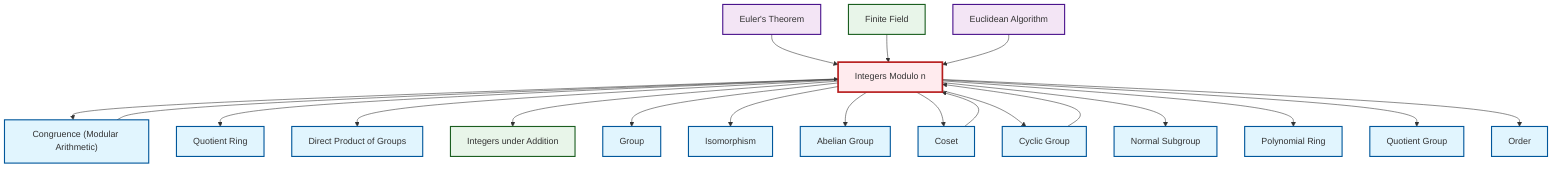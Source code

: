 graph TD
    classDef definition fill:#e1f5fe,stroke:#01579b,stroke-width:2px
    classDef theorem fill:#f3e5f5,stroke:#4a148c,stroke-width:2px
    classDef axiom fill:#fff3e0,stroke:#e65100,stroke-width:2px
    classDef example fill:#e8f5e9,stroke:#1b5e20,stroke-width:2px
    classDef current fill:#ffebee,stroke:#b71c1c,stroke-width:3px
    def-quotient-group["Quotient Group"]:::definition
    thm-euclidean-algorithm["Euclidean Algorithm"]:::theorem
    def-congruence["Congruence (Modular Arithmetic)"]:::definition
    ex-quotient-integers-mod-n["Integers Modulo n"]:::example
    def-isomorphism["Isomorphism"]:::definition
    ex-integers-addition["Integers under Addition"]:::example
    def-cyclic-group["Cyclic Group"]:::definition
    def-normal-subgroup["Normal Subgroup"]:::definition
    thm-euler["Euler's Theorem"]:::theorem
    def-direct-product["Direct Product of Groups"]:::definition
    def-coset["Coset"]:::definition
    def-order["Order"]:::definition
    def-polynomial-ring["Polynomial Ring"]:::definition
    def-group["Group"]:::definition
    def-quotient-ring["Quotient Ring"]:::definition
    ex-finite-field["Finite Field"]:::example
    def-abelian-group["Abelian Group"]:::definition
    ex-quotient-integers-mod-n --> def-congruence
    ex-quotient-integers-mod-n --> def-quotient-ring
    ex-quotient-integers-mod-n --> def-direct-product
    ex-quotient-integers-mod-n --> ex-integers-addition
    def-coset --> ex-quotient-integers-mod-n
    thm-euler --> ex-quotient-integers-mod-n
    def-congruence --> ex-quotient-integers-mod-n
    ex-quotient-integers-mod-n --> def-group
    ex-quotient-integers-mod-n --> def-isomorphism
    ex-quotient-integers-mod-n --> def-abelian-group
    ex-quotient-integers-mod-n --> def-coset
    ex-quotient-integers-mod-n --> def-cyclic-group
    ex-quotient-integers-mod-n --> def-normal-subgroup
    ex-quotient-integers-mod-n --> def-polynomial-ring
    ex-quotient-integers-mod-n --> def-quotient-group
    ex-finite-field --> ex-quotient-integers-mod-n
    def-cyclic-group --> ex-quotient-integers-mod-n
    thm-euclidean-algorithm --> ex-quotient-integers-mod-n
    ex-quotient-integers-mod-n --> def-order
    class ex-quotient-integers-mod-n current